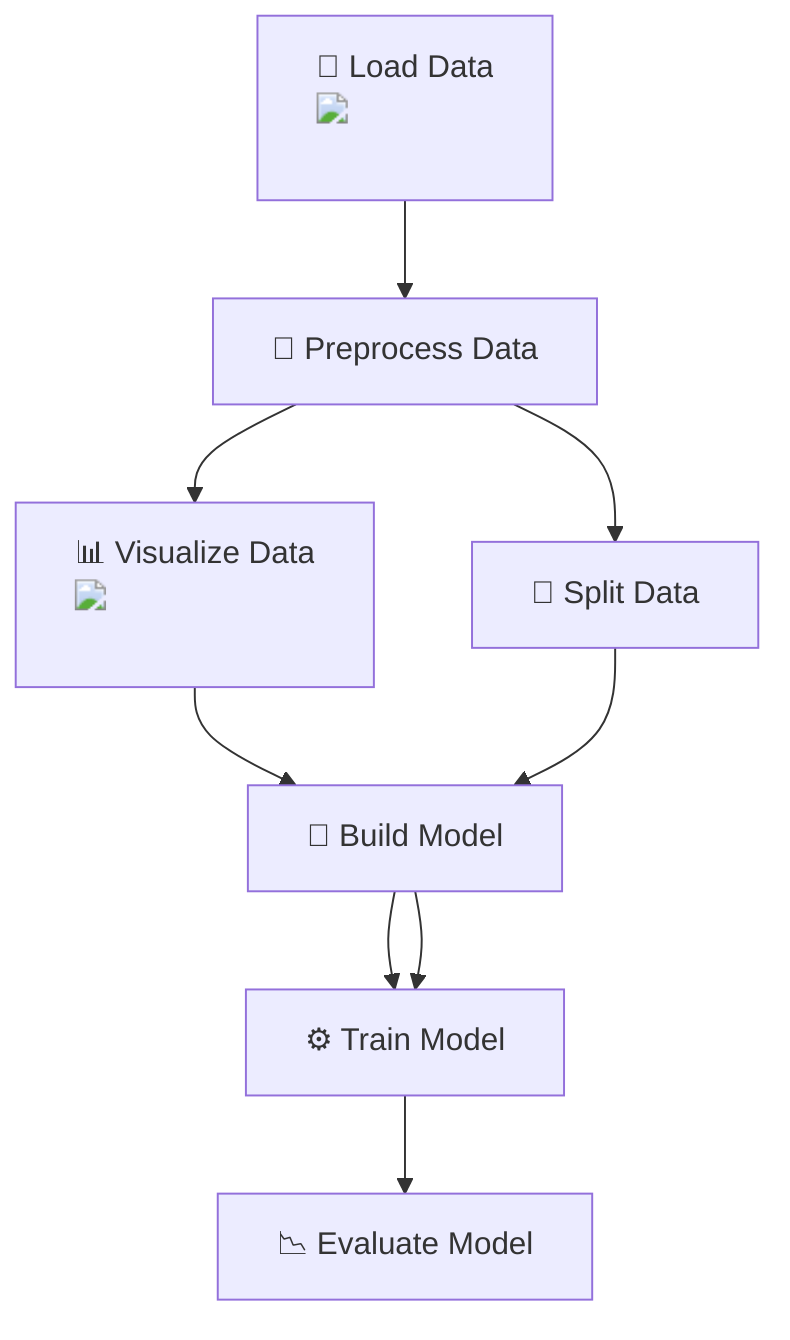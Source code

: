 flowchart TD
    A["📁 Load Data <img src='icons/file.svg'/> <br/>"] --> B["🧹 Preprocess Data"]
    B --> C["📊 Visualize Data <img src='dummy_plots/barplot_template.svg'/> <br/>"]
    C --> D["🧠 Build Model"]
    D --> E["⚙️ Train Model"]
    E --> F["📉 Evaluate Model"]

    B --> G["🧩 Split Data"]
    G --> D
    D --> E